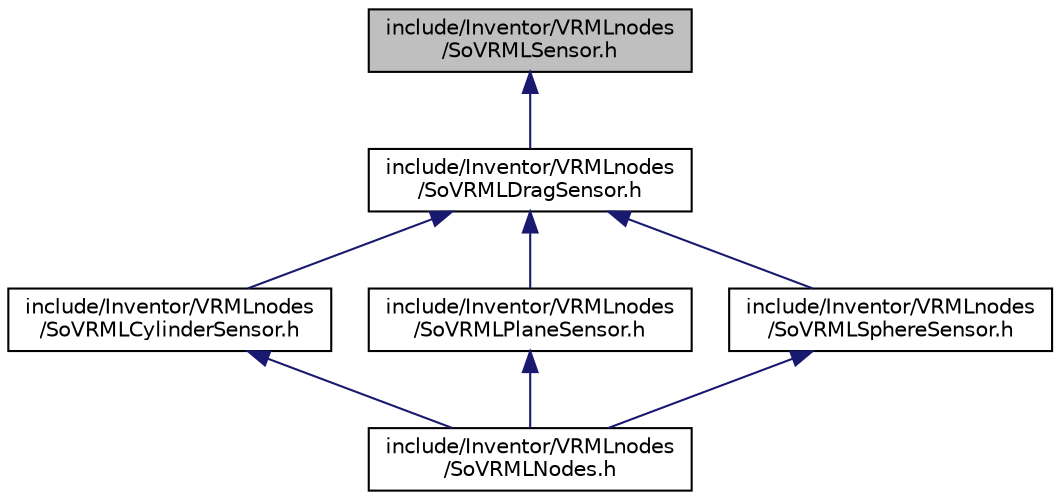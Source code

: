 digraph "include/Inventor/VRMLnodes/SoVRMLSensor.h"
{
 // LATEX_PDF_SIZE
  edge [fontname="Helvetica",fontsize="10",labelfontname="Helvetica",labelfontsize="10"];
  node [fontname="Helvetica",fontsize="10",shape=record];
  Node1 [label="include/Inventor/VRMLnodes\l/SoVRMLSensor.h",height=0.2,width=0.4,color="black", fillcolor="grey75", style="filled", fontcolor="black",tooltip=" "];
  Node1 -> Node2 [dir="back",color="midnightblue",fontsize="10",style="solid",fontname="Helvetica"];
  Node2 [label="include/Inventor/VRMLnodes\l/SoVRMLDragSensor.h",height=0.2,width=0.4,color="black", fillcolor="white", style="filled",URL="$SoVRMLDragSensor_8h.html",tooltip=" "];
  Node2 -> Node3 [dir="back",color="midnightblue",fontsize="10",style="solid",fontname="Helvetica"];
  Node3 [label="include/Inventor/VRMLnodes\l/SoVRMLCylinderSensor.h",height=0.2,width=0.4,color="black", fillcolor="white", style="filled",URL="$SoVRMLCylinderSensor_8h.html",tooltip=" "];
  Node3 -> Node4 [dir="back",color="midnightblue",fontsize="10",style="solid",fontname="Helvetica"];
  Node4 [label="include/Inventor/VRMLnodes\l/SoVRMLNodes.h",height=0.2,width=0.4,color="black", fillcolor="white", style="filled",URL="$SoVRMLNodes_8h.html",tooltip=" "];
  Node2 -> Node5 [dir="back",color="midnightblue",fontsize="10",style="solid",fontname="Helvetica"];
  Node5 [label="include/Inventor/VRMLnodes\l/SoVRMLPlaneSensor.h",height=0.2,width=0.4,color="black", fillcolor="white", style="filled",URL="$SoVRMLPlaneSensor_8h.html",tooltip=" "];
  Node5 -> Node4 [dir="back",color="midnightblue",fontsize="10",style="solid",fontname="Helvetica"];
  Node2 -> Node6 [dir="back",color="midnightblue",fontsize="10",style="solid",fontname="Helvetica"];
  Node6 [label="include/Inventor/VRMLnodes\l/SoVRMLSphereSensor.h",height=0.2,width=0.4,color="black", fillcolor="white", style="filled",URL="$SoVRMLSphereSensor_8h.html",tooltip=" "];
  Node6 -> Node4 [dir="back",color="midnightblue",fontsize="10",style="solid",fontname="Helvetica"];
}
